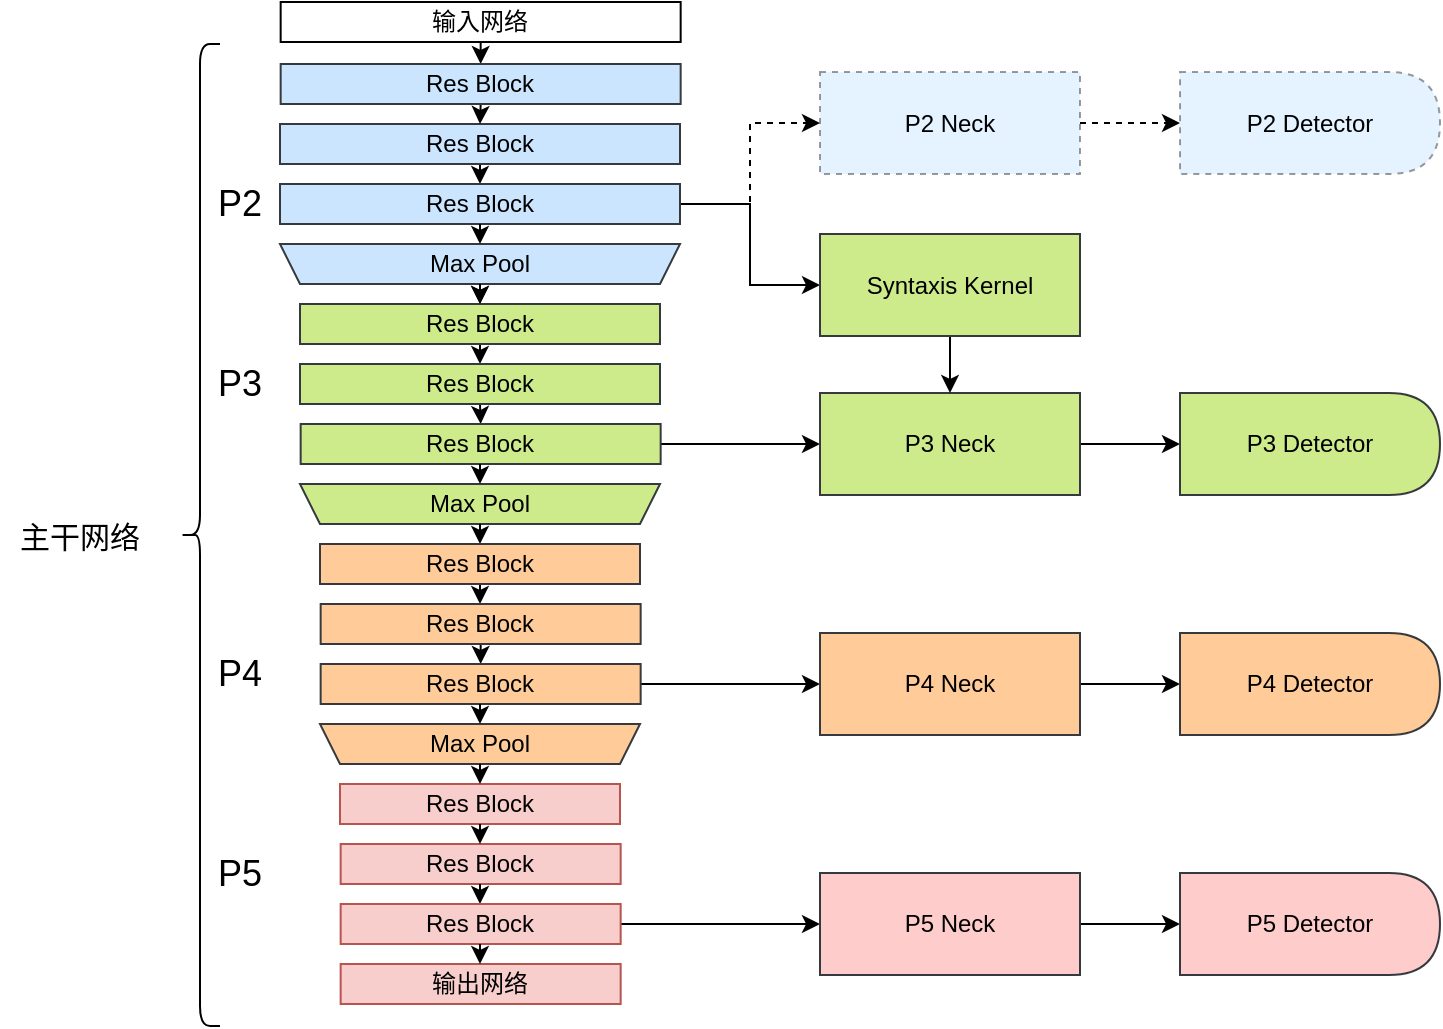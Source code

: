 <mxfile version="26.1.0">
  <diagram name="第 1 页" id="zSN7iPEmiETjF4lOJNPj">
    <mxGraphModel dx="1755" dy="545" grid="1" gridSize="10" guides="1" tooltips="1" connect="1" arrows="1" fold="1" page="1" pageScale="1" pageWidth="827" pageHeight="1169" math="1" shadow="0">
      <root>
        <mxCell id="0" />
        <mxCell id="1" parent="0" />
        <mxCell id="6yiE1YvJ_uJA3wiCjWNe-38" style="edgeStyle=orthogonalEdgeStyle;rounded=0;orthogonalLoop=1;jettySize=auto;html=1;exitX=0.5;exitY=1;exitDx=0;exitDy=0;entryX=0.5;entryY=0;entryDx=0;entryDy=0;" edge="1" parent="1" source="6Rw39WzhOwX6LZSCMEJf-12" target="6yiE1YvJ_uJA3wiCjWNe-35">
          <mxGeometry relative="1" as="geometry" />
        </mxCell>
        <mxCell id="6Rw39WzhOwX6LZSCMEJf-12" value="输入网络" style="rounded=0;whiteSpace=wrap;html=1;" parent="1" vertex="1">
          <mxGeometry x="110.33" y="138" width="200" height="20" as="geometry" />
        </mxCell>
        <mxCell id="6Rw39WzhOwX6LZSCMEJf-16" style="edgeStyle=orthogonalEdgeStyle;rounded=0;orthogonalLoop=1;jettySize=auto;html=1;exitX=0.5;exitY=1;exitDx=0;exitDy=0;entryX=0.5;entryY=0;entryDx=0;entryDy=0;" parent="1" source="6Rw39WzhOwX6LZSCMEJf-13" target="6Rw39WzhOwX6LZSCMEJf-14" edge="1">
          <mxGeometry relative="1" as="geometry" />
        </mxCell>
        <mxCell id="6Rw39WzhOwX6LZSCMEJf-13" value="Res Block" style="rounded=0;whiteSpace=wrap;html=1;fillColor=#cce5ff;strokeColor=#36393d;" parent="1" vertex="1">
          <mxGeometry x="110" y="199" width="200" height="20" as="geometry" />
        </mxCell>
        <mxCell id="6yiE1YvJ_uJA3wiCjWNe-17" style="edgeStyle=orthogonalEdgeStyle;rounded=0;orthogonalLoop=1;jettySize=auto;html=1;exitX=1;exitY=0.5;exitDx=0;exitDy=0;entryX=0;entryY=0.5;entryDx=0;entryDy=0;dashed=1;" edge="1" parent="1" source="6Rw39WzhOwX6LZSCMEJf-14" target="6yiE1YvJ_uJA3wiCjWNe-16">
          <mxGeometry relative="1" as="geometry" />
        </mxCell>
        <mxCell id="6yiE1YvJ_uJA3wiCjWNe-18" style="edgeStyle=orthogonalEdgeStyle;rounded=0;orthogonalLoop=1;jettySize=auto;html=1;exitX=1;exitY=0.5;exitDx=0;exitDy=0;entryX=0;entryY=0.5;entryDx=0;entryDy=0;" edge="1" parent="1" source="6Rw39WzhOwX6LZSCMEJf-14" target="6yiE1YvJ_uJA3wiCjWNe-19">
          <mxGeometry relative="1" as="geometry">
            <mxPoint x="350" y="280" as="targetPoint" />
          </mxGeometry>
        </mxCell>
        <mxCell id="6Rw39WzhOwX6LZSCMEJf-14" value="Res Block" style="rounded=0;whiteSpace=wrap;html=1;fillColor=#cce5ff;strokeColor=#36393d;" parent="1" vertex="1">
          <mxGeometry x="110" y="229" width="200" height="20" as="geometry" />
        </mxCell>
        <mxCell id="6Rw39WzhOwX6LZSCMEJf-17" value="" style="shape=trapezoid;perimeter=trapezoidPerimeter;whiteSpace=wrap;html=1;fixedSize=1;size=10;rotation=-180;fillColor=#cce5ff;strokeColor=#36393d;" parent="1" vertex="1">
          <mxGeometry x="110" y="259" width="200" height="20" as="geometry" />
        </mxCell>
        <mxCell id="6Rw39WzhOwX6LZSCMEJf-24" style="edgeStyle=orthogonalEdgeStyle;rounded=0;orthogonalLoop=1;jettySize=auto;html=1;exitX=0.5;exitY=1;exitDx=0;exitDy=0;entryX=0.5;entryY=0;entryDx=0;entryDy=0;" parent="1" source="6Rw39WzhOwX6LZSCMEJf-20" target="6Rw39WzhOwX6LZSCMEJf-21" edge="1">
          <mxGeometry relative="1" as="geometry" />
        </mxCell>
        <mxCell id="6Rw39WzhOwX6LZSCMEJf-20" value="Max Pool" style="text;html=1;align=center;verticalAlign=middle;whiteSpace=wrap;rounded=0;" parent="1" vertex="1">
          <mxGeometry x="180" y="254" width="60" height="30" as="geometry" />
        </mxCell>
        <mxCell id="6Rw39WzhOwX6LZSCMEJf-28" style="edgeStyle=orthogonalEdgeStyle;rounded=0;orthogonalLoop=1;jettySize=auto;html=1;exitX=0.5;exitY=1;exitDx=0;exitDy=0;entryX=0.5;entryY=0;entryDx=0;entryDy=0;" parent="1" source="6Rw39WzhOwX6LZSCMEJf-21" target="6Rw39WzhOwX6LZSCMEJf-27" edge="1">
          <mxGeometry relative="1" as="geometry" />
        </mxCell>
        <mxCell id="6Rw39WzhOwX6LZSCMEJf-21" value="Res Block" style="rounded=0;whiteSpace=wrap;html=1;fillColor=#cdeb8b;strokeColor=#36393d;" parent="1" vertex="1">
          <mxGeometry x="120" y="289" width="180" height="20" as="geometry" />
        </mxCell>
        <mxCell id="6Rw39WzhOwX6LZSCMEJf-25" style="edgeStyle=orthogonalEdgeStyle;rounded=0;orthogonalLoop=1;jettySize=auto;html=1;exitX=0.5;exitY=1;exitDx=0;exitDy=0;entryX=0.5;entryY=0;entryDx=0;entryDy=0;" parent="1" edge="1">
          <mxGeometry relative="1" as="geometry">
            <mxPoint x="210" y="249" as="sourcePoint" />
            <mxPoint x="210" y="259" as="targetPoint" />
          </mxGeometry>
        </mxCell>
        <mxCell id="6Rw39WzhOwX6LZSCMEJf-26" style="edgeStyle=orthogonalEdgeStyle;rounded=0;orthogonalLoop=1;jettySize=auto;html=1;exitX=0.5;exitY=1;exitDx=0;exitDy=0;entryX=0.5;entryY=0;entryDx=0;entryDy=0;" parent="1" edge="1">
          <mxGeometry relative="1" as="geometry">
            <mxPoint x="210" y="279" as="sourcePoint" />
            <mxPoint x="210" y="289" as="targetPoint" />
          </mxGeometry>
        </mxCell>
        <mxCell id="6Rw39WzhOwX6LZSCMEJf-30" style="edgeStyle=orthogonalEdgeStyle;rounded=0;orthogonalLoop=1;jettySize=auto;html=1;exitX=0.5;exitY=1;exitDx=0;exitDy=0;entryX=0.5;entryY=0;entryDx=0;entryDy=0;" parent="1" source="6Rw39WzhOwX6LZSCMEJf-27" target="6Rw39WzhOwX6LZSCMEJf-29" edge="1">
          <mxGeometry relative="1" as="geometry" />
        </mxCell>
        <mxCell id="6Rw39WzhOwX6LZSCMEJf-27" value="Res Block" style="rounded=0;whiteSpace=wrap;html=1;fillColor=#cdeb8b;strokeColor=#36393d;" parent="1" vertex="1">
          <mxGeometry x="120" y="319" width="180" height="20" as="geometry" />
        </mxCell>
        <mxCell id="6yiE1YvJ_uJA3wiCjWNe-12" style="edgeStyle=orthogonalEdgeStyle;rounded=0;orthogonalLoop=1;jettySize=auto;html=1;exitX=1;exitY=0.5;exitDx=0;exitDy=0;entryX=0;entryY=0.5;entryDx=0;entryDy=0;" edge="1" parent="1" source="6Rw39WzhOwX6LZSCMEJf-29" target="6yiE1YvJ_uJA3wiCjWNe-8">
          <mxGeometry relative="1" as="geometry" />
        </mxCell>
        <mxCell id="6Rw39WzhOwX6LZSCMEJf-29" value="Res Block" style="rounded=0;whiteSpace=wrap;html=1;fillColor=#cdeb8b;strokeColor=#36393d;" parent="1" vertex="1">
          <mxGeometry x="120.33" y="349" width="180" height="20" as="geometry" />
        </mxCell>
        <mxCell id="6Rw39WzhOwX6LZSCMEJf-31" value="" style="shape=trapezoid;perimeter=trapezoidPerimeter;whiteSpace=wrap;html=1;fixedSize=1;size=10;rotation=-180;fillColor=#cdeb8b;strokeColor=#36393d;" parent="1" vertex="1">
          <mxGeometry x="120" y="379" width="180" height="20" as="geometry" />
        </mxCell>
        <mxCell id="6Rw39WzhOwX6LZSCMEJf-32" value="Max Pool" style="text;html=1;align=center;verticalAlign=middle;whiteSpace=wrap;rounded=0;" parent="1" vertex="1">
          <mxGeometry x="180" y="374" width="60" height="30" as="geometry" />
        </mxCell>
        <mxCell id="6Rw39WzhOwX6LZSCMEJf-34" style="edgeStyle=orthogonalEdgeStyle;rounded=0;orthogonalLoop=1;jettySize=auto;html=1;exitX=0.5;exitY=1;exitDx=0;exitDy=0;entryX=0.5;entryY=0;entryDx=0;entryDy=0;" parent="1" edge="1">
          <mxGeometry relative="1" as="geometry">
            <mxPoint x="210" y="369" as="sourcePoint" />
            <mxPoint x="210" y="379" as="targetPoint" />
          </mxGeometry>
        </mxCell>
        <mxCell id="6Rw39WzhOwX6LZSCMEJf-35" style="edgeStyle=orthogonalEdgeStyle;rounded=0;orthogonalLoop=1;jettySize=auto;html=1;exitX=0.5;exitY=1;exitDx=0;exitDy=0;entryX=0.5;entryY=0;entryDx=0;entryDy=0;" parent="1" edge="1">
          <mxGeometry relative="1" as="geometry">
            <mxPoint x="210" y="399" as="sourcePoint" />
            <mxPoint x="210" y="409" as="targetPoint" />
          </mxGeometry>
        </mxCell>
        <mxCell id="6Rw39WzhOwX6LZSCMEJf-39" style="edgeStyle=orthogonalEdgeStyle;rounded=0;orthogonalLoop=1;jettySize=auto;html=1;exitX=0.5;exitY=1;exitDx=0;exitDy=0;entryX=0.498;entryY=0;entryDx=0;entryDy=0;entryPerimeter=0;" parent="1" source="6Rw39WzhOwX6LZSCMEJf-36" target="6Rw39WzhOwX6LZSCMEJf-37" edge="1">
          <mxGeometry relative="1" as="geometry" />
        </mxCell>
        <mxCell id="6Rw39WzhOwX6LZSCMEJf-36" value="Res Block" style="rounded=0;whiteSpace=wrap;html=1;fillColor=#ffcc99;strokeColor=#36393d;" parent="1" vertex="1">
          <mxGeometry x="130" y="409" width="160" height="20" as="geometry" />
        </mxCell>
        <mxCell id="6Rw39WzhOwX6LZSCMEJf-40" style="edgeStyle=orthogonalEdgeStyle;rounded=0;orthogonalLoop=1;jettySize=auto;html=1;exitX=0.5;exitY=1;exitDx=0;exitDy=0;entryX=0.5;entryY=0;entryDx=0;entryDy=0;" parent="1" source="6Rw39WzhOwX6LZSCMEJf-37" target="6Rw39WzhOwX6LZSCMEJf-38" edge="1">
          <mxGeometry relative="1" as="geometry" />
        </mxCell>
        <mxCell id="6Rw39WzhOwX6LZSCMEJf-37" value="Res Block" style="rounded=0;whiteSpace=wrap;html=1;fillColor=#ffcc99;strokeColor=#36393d;" parent="1" vertex="1">
          <mxGeometry x="130.33" y="439" width="160" height="20" as="geometry" />
        </mxCell>
        <mxCell id="6yiE1YvJ_uJA3wiCjWNe-13" style="edgeStyle=orthogonalEdgeStyle;rounded=0;orthogonalLoop=1;jettySize=auto;html=1;exitX=1;exitY=0.5;exitDx=0;exitDy=0;entryX=0;entryY=0.5;entryDx=0;entryDy=0;" edge="1" parent="1" source="6Rw39WzhOwX6LZSCMEJf-38" target="6yiE1YvJ_uJA3wiCjWNe-9">
          <mxGeometry relative="1" as="geometry" />
        </mxCell>
        <mxCell id="6Rw39WzhOwX6LZSCMEJf-38" value="Res Block" style="rounded=0;whiteSpace=wrap;html=1;fillColor=#ffcc99;strokeColor=#36393d;" parent="1" vertex="1">
          <mxGeometry x="130.33" y="469" width="160" height="20" as="geometry" />
        </mxCell>
        <mxCell id="6Rw39WzhOwX6LZSCMEJf-41" value="" style="shape=trapezoid;perimeter=trapezoidPerimeter;whiteSpace=wrap;html=1;fixedSize=1;size=10;rotation=-180;fillColor=#ffcc99;strokeColor=#36393d;" parent="1" vertex="1">
          <mxGeometry x="130" y="499" width="160" height="20" as="geometry" />
        </mxCell>
        <mxCell id="6Rw39WzhOwX6LZSCMEJf-42" value="Max Pool" style="text;html=1;align=center;verticalAlign=middle;whiteSpace=wrap;rounded=0;" parent="1" vertex="1">
          <mxGeometry x="180.33" y="494" width="60" height="30" as="geometry" />
        </mxCell>
        <mxCell id="6Rw39WzhOwX6LZSCMEJf-43" style="edgeStyle=orthogonalEdgeStyle;rounded=0;orthogonalLoop=1;jettySize=auto;html=1;exitX=0.5;exitY=1;exitDx=0;exitDy=0;entryX=0.5;entryY=0;entryDx=0;entryDy=0;" parent="1" edge="1">
          <mxGeometry relative="1" as="geometry">
            <mxPoint x="210" y="489" as="sourcePoint" />
            <mxPoint x="210" y="499" as="targetPoint" />
          </mxGeometry>
        </mxCell>
        <mxCell id="6Rw39WzhOwX6LZSCMEJf-47" value="Res Block" style="rounded=0;whiteSpace=wrap;html=1;fillColor=#f8cecc;strokeColor=#b85450;" parent="1" vertex="1">
          <mxGeometry x="140" y="529" width="140" height="20" as="geometry" />
        </mxCell>
        <mxCell id="6Rw39WzhOwX6LZSCMEJf-48" value="Res Block" style="rounded=0;whiteSpace=wrap;html=1;fillColor=#f8cecc;strokeColor=#b85450;" parent="1" vertex="1">
          <mxGeometry x="140.33" y="559" width="140" height="20" as="geometry" />
        </mxCell>
        <mxCell id="6Rw39WzhOwX6LZSCMEJf-51" style="edgeStyle=orthogonalEdgeStyle;rounded=0;orthogonalLoop=1;jettySize=auto;html=1;exitX=0.5;exitY=1;exitDx=0;exitDy=0;entryX=0.5;entryY=0;entryDx=0;entryDy=0;" parent="1" edge="1">
          <mxGeometry relative="1" as="geometry">
            <mxPoint x="210" y="519" as="sourcePoint" />
            <mxPoint x="210" y="529" as="targetPoint" />
          </mxGeometry>
        </mxCell>
        <mxCell id="6Rw39WzhOwX6LZSCMEJf-52" style="edgeStyle=orthogonalEdgeStyle;rounded=0;orthogonalLoop=1;jettySize=auto;html=1;exitX=0.5;exitY=1;exitDx=0;exitDy=0;entryX=0.5;entryY=0;entryDx=0;entryDy=0;" parent="1" edge="1">
          <mxGeometry relative="1" as="geometry">
            <mxPoint x="210" y="549" as="sourcePoint" />
            <mxPoint x="210" y="559" as="targetPoint" />
          </mxGeometry>
        </mxCell>
        <mxCell id="6Rw39WzhOwX6LZSCMEJf-53" style="edgeStyle=orthogonalEdgeStyle;rounded=0;orthogonalLoop=1;jettySize=auto;html=1;exitX=0.5;exitY=1;exitDx=0;exitDy=0;entryX=0.5;entryY=0;entryDx=0;entryDy=0;" parent="1" edge="1">
          <mxGeometry relative="1" as="geometry">
            <mxPoint x="210" y="579" as="sourcePoint" />
            <mxPoint x="210" y="589" as="targetPoint" />
          </mxGeometry>
        </mxCell>
        <mxCell id="6yiE1YvJ_uJA3wiCjWNe-14" style="edgeStyle=orthogonalEdgeStyle;rounded=0;orthogonalLoop=1;jettySize=auto;html=1;exitX=1;exitY=0.5;exitDx=0;exitDy=0;entryX=0;entryY=0.5;entryDx=0;entryDy=0;" edge="1" parent="1" source="6Rw39WzhOwX6LZSCMEJf-54" target="6yiE1YvJ_uJA3wiCjWNe-10">
          <mxGeometry relative="1" as="geometry" />
        </mxCell>
        <mxCell id="6Rw39WzhOwX6LZSCMEJf-54" value="Res Block" style="rounded=0;whiteSpace=wrap;html=1;fillColor=#f8cecc;strokeColor=#b85450;" parent="1" vertex="1">
          <mxGeometry x="140.33" y="589" width="140" height="20" as="geometry" />
        </mxCell>
        <mxCell id="6Rw39WzhOwX6LZSCMEJf-55" value="输出网络" style="rounded=0;whiteSpace=wrap;html=1;fillColor=#f8cecc;strokeColor=#b85450;" parent="1" vertex="1">
          <mxGeometry x="140.33" y="619" width="140" height="20" as="geometry" />
        </mxCell>
        <mxCell id="6Rw39WzhOwX6LZSCMEJf-57" style="edgeStyle=orthogonalEdgeStyle;rounded=0;orthogonalLoop=1;jettySize=auto;html=1;exitX=0.5;exitY=1;exitDx=0;exitDy=0;entryX=0.5;entryY=0;entryDx=0;entryDy=0;" parent="1" edge="1">
          <mxGeometry relative="1" as="geometry">
            <mxPoint x="210" y="609" as="sourcePoint" />
            <mxPoint x="210" y="619" as="targetPoint" />
          </mxGeometry>
        </mxCell>
        <mxCell id="6Rw39WzhOwX6LZSCMEJf-63" value="&lt;span style=&quot;font-size: 15px;&quot;&gt;主干网络&lt;/span&gt;" style="text;html=1;align=center;verticalAlign=middle;whiteSpace=wrap;rounded=0;" parent="1" vertex="1">
          <mxGeometry x="-30" y="389.25" width="80" height="30.5" as="geometry" />
        </mxCell>
        <mxCell id="6Rw39WzhOwX6LZSCMEJf-65" value="" style="shape=curlyBracket;whiteSpace=wrap;html=1;rounded=1;labelPosition=left;verticalLabelPosition=middle;align=right;verticalAlign=middle;" parent="1" vertex="1">
          <mxGeometry x="60" y="159" width="20" height="491" as="geometry" />
        </mxCell>
        <mxCell id="6yiE1YvJ_uJA3wiCjWNe-3" value="&lt;font style=&quot;font-size: 18px;&quot;&gt;P2&lt;/font&gt;" style="text;html=1;align=center;verticalAlign=middle;whiteSpace=wrap;rounded=0;" vertex="1" parent="1">
          <mxGeometry x="60.33" y="224" width="60" height="30" as="geometry" />
        </mxCell>
        <mxCell id="6yiE1YvJ_uJA3wiCjWNe-4" value="&lt;font style=&quot;font-size: 18px;&quot;&gt;P3&lt;/font&gt;" style="text;html=1;align=center;verticalAlign=middle;whiteSpace=wrap;rounded=0;" vertex="1" parent="1">
          <mxGeometry x="60.33" y="314" width="60" height="30" as="geometry" />
        </mxCell>
        <mxCell id="6yiE1YvJ_uJA3wiCjWNe-5" value="&lt;font style=&quot;font-size: 18px;&quot;&gt;P4&lt;/font&gt;" style="text;html=1;align=center;verticalAlign=middle;whiteSpace=wrap;rounded=0;" vertex="1" parent="1">
          <mxGeometry x="60.33" y="459" width="60" height="30" as="geometry" />
        </mxCell>
        <mxCell id="6yiE1YvJ_uJA3wiCjWNe-6" value="&lt;font style=&quot;font-size: 18px;&quot;&gt;P5&lt;/font&gt;" style="text;html=1;align=center;verticalAlign=middle;whiteSpace=wrap;rounded=0;" vertex="1" parent="1">
          <mxGeometry x="60" y="559" width="60" height="30" as="geometry" />
        </mxCell>
        <mxCell id="6yiE1YvJ_uJA3wiCjWNe-29" value="" style="edgeStyle=orthogonalEdgeStyle;rounded=0;orthogonalLoop=1;jettySize=auto;html=1;" edge="1" parent="1" source="6yiE1YvJ_uJA3wiCjWNe-8">
          <mxGeometry relative="1" as="geometry">
            <mxPoint x="560" y="359.0" as="targetPoint" />
          </mxGeometry>
        </mxCell>
        <mxCell id="6yiE1YvJ_uJA3wiCjWNe-8" value="P3 Neck" style="rounded=0;whiteSpace=wrap;html=1;fillColor=#cdeb8b;strokeColor=#36393d;" vertex="1" parent="1">
          <mxGeometry x="380" y="333.5" width="130" height="51" as="geometry" />
        </mxCell>
        <mxCell id="6yiE1YvJ_uJA3wiCjWNe-27" style="edgeStyle=orthogonalEdgeStyle;rounded=0;orthogonalLoop=1;jettySize=auto;html=1;exitX=1;exitY=0.5;exitDx=0;exitDy=0;entryX=0;entryY=0.5;entryDx=0;entryDy=0;" edge="1" parent="1" source="6yiE1YvJ_uJA3wiCjWNe-9">
          <mxGeometry relative="1" as="geometry">
            <mxPoint x="560" y="479" as="targetPoint" />
          </mxGeometry>
        </mxCell>
        <mxCell id="6yiE1YvJ_uJA3wiCjWNe-9" value="P4 Neck" style="rounded=0;whiteSpace=wrap;html=1;fillColor=#ffcc99;strokeColor=#36393d;" vertex="1" parent="1">
          <mxGeometry x="380" y="453.5" width="130" height="51" as="geometry" />
        </mxCell>
        <mxCell id="6yiE1YvJ_uJA3wiCjWNe-28" style="edgeStyle=orthogonalEdgeStyle;rounded=0;orthogonalLoop=1;jettySize=auto;html=1;exitX=1;exitY=0.5;exitDx=0;exitDy=0;entryX=0;entryY=0.5;entryDx=0;entryDy=0;" edge="1" parent="1" source="6yiE1YvJ_uJA3wiCjWNe-10">
          <mxGeometry relative="1" as="geometry">
            <mxPoint x="560" y="599" as="targetPoint" />
          </mxGeometry>
        </mxCell>
        <mxCell id="6yiE1YvJ_uJA3wiCjWNe-10" value="P5 Neck" style="rounded=0;whiteSpace=wrap;html=1;fillColor=#ffcccc;strokeColor=#36393d;" vertex="1" parent="1">
          <mxGeometry x="380" y="573.5" width="130" height="51" as="geometry" />
        </mxCell>
        <mxCell id="6yiE1YvJ_uJA3wiCjWNe-30" value="" style="edgeStyle=orthogonalEdgeStyle;rounded=0;orthogonalLoop=1;jettySize=auto;html=1;dashed=1;" edge="1" parent="1" source="6yiE1YvJ_uJA3wiCjWNe-16">
          <mxGeometry relative="1" as="geometry">
            <mxPoint x="560" y="198.5" as="targetPoint" />
          </mxGeometry>
        </mxCell>
        <mxCell id="6yiE1YvJ_uJA3wiCjWNe-16" value="P2 Neck" style="rounded=0;whiteSpace=wrap;html=1;fillColor=#cce5ff;strokeColor=#36393d;dashed=1;opacity=50;" vertex="1" parent="1">
          <mxGeometry x="380" y="173" width="130" height="51" as="geometry" />
        </mxCell>
        <mxCell id="6yiE1YvJ_uJA3wiCjWNe-20" style="edgeStyle=orthogonalEdgeStyle;rounded=0;orthogonalLoop=1;jettySize=auto;html=1;exitX=0.5;exitY=1;exitDx=0;exitDy=0;entryX=0.5;entryY=0;entryDx=0;entryDy=0;" edge="1" parent="1" source="6yiE1YvJ_uJA3wiCjWNe-19" target="6yiE1YvJ_uJA3wiCjWNe-8">
          <mxGeometry relative="1" as="geometry" />
        </mxCell>
        <mxCell id="6yiE1YvJ_uJA3wiCjWNe-19" value="Syntaxis Kernel" style="rounded=0;whiteSpace=wrap;html=1;fillColor=#cdeb8b;strokeColor=#36393d;" vertex="1" parent="1">
          <mxGeometry x="380" y="254" width="130" height="51" as="geometry" />
        </mxCell>
        <mxCell id="6yiE1YvJ_uJA3wiCjWNe-31" value="P2 Detector" style="shape=delay;whiteSpace=wrap;html=1;rounded=0;dashed=1;opacity=50;strokeColor=#36393d;align=center;verticalAlign=middle;fontFamily=Helvetica;fontSize=12;fontColor=default;fillColor=#cce5ff;" vertex="1" parent="1">
          <mxGeometry x="560" y="173" width="130" height="51" as="geometry" />
        </mxCell>
        <mxCell id="6yiE1YvJ_uJA3wiCjWNe-32" value="P3 Detector" style="shape=delay;whiteSpace=wrap;html=1;rounded=0;strokeColor=#36393d;align=center;verticalAlign=middle;fontFamily=Helvetica;fontSize=12;fontColor=default;fillColor=#cdeb8b;" vertex="1" parent="1">
          <mxGeometry x="560" y="333.5" width="130" height="51" as="geometry" />
        </mxCell>
        <mxCell id="6yiE1YvJ_uJA3wiCjWNe-33" value="P4 Detector" style="shape=delay;whiteSpace=wrap;html=1;rounded=0;strokeColor=#36393d;align=center;verticalAlign=middle;fontFamily=Helvetica;fontSize=12;fontColor=default;fillColor=#ffcc99;" vertex="1" parent="1">
          <mxGeometry x="560" y="453.5" width="130" height="51" as="geometry" />
        </mxCell>
        <mxCell id="6yiE1YvJ_uJA3wiCjWNe-34" value="P5 Detector" style="shape=delay;whiteSpace=wrap;html=1;rounded=0;strokeColor=#36393d;align=center;verticalAlign=middle;fontFamily=Helvetica;fontSize=12;fontColor=default;fillColor=#ffcccc;" vertex="1" parent="1">
          <mxGeometry x="560" y="573.5" width="130" height="51" as="geometry" />
        </mxCell>
        <mxCell id="6yiE1YvJ_uJA3wiCjWNe-37" style="edgeStyle=orthogonalEdgeStyle;rounded=0;orthogonalLoop=1;jettySize=auto;html=1;exitX=0.5;exitY=1;exitDx=0;exitDy=0;entryX=0.5;entryY=0;entryDx=0;entryDy=0;" edge="1" parent="1" source="6yiE1YvJ_uJA3wiCjWNe-35" target="6Rw39WzhOwX6LZSCMEJf-13">
          <mxGeometry relative="1" as="geometry" />
        </mxCell>
        <mxCell id="6yiE1YvJ_uJA3wiCjWNe-35" value="Res Block" style="rounded=0;whiteSpace=wrap;html=1;fillColor=#cce5ff;strokeColor=#36393d;" vertex="1" parent="1">
          <mxGeometry x="110.33" y="169" width="200" height="20" as="geometry" />
        </mxCell>
      </root>
    </mxGraphModel>
  </diagram>
</mxfile>
